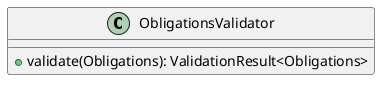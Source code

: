 @startuml

    class ObligationsValidator [[ObligationsValidator.html]] {
        +validate(Obligations): ValidationResult<Obligations>
    }

@enduml
